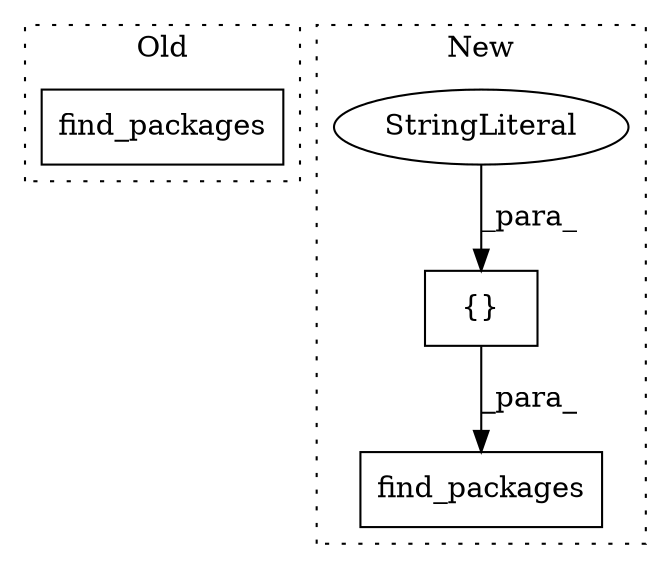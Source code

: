 digraph G {
subgraph cluster0 {
1 [label="find_packages" a="32" s="1112,1162" l="19,2" shape="box"];
label = "Old";
style="dotted";
}
subgraph cluster1 {
2 [label="{}" a="4" s="1741,1780" l="1,1" shape="box"];
3 [label="StringLiteral" a="45" s="1742" l="9" shape="ellipse"];
4 [label="find_packages" a="32" s="1715,1781" l="14,1" shape="box"];
label = "New";
style="dotted";
}
2 -> 4 [label="_para_"];
3 -> 2 [label="_para_"];
}